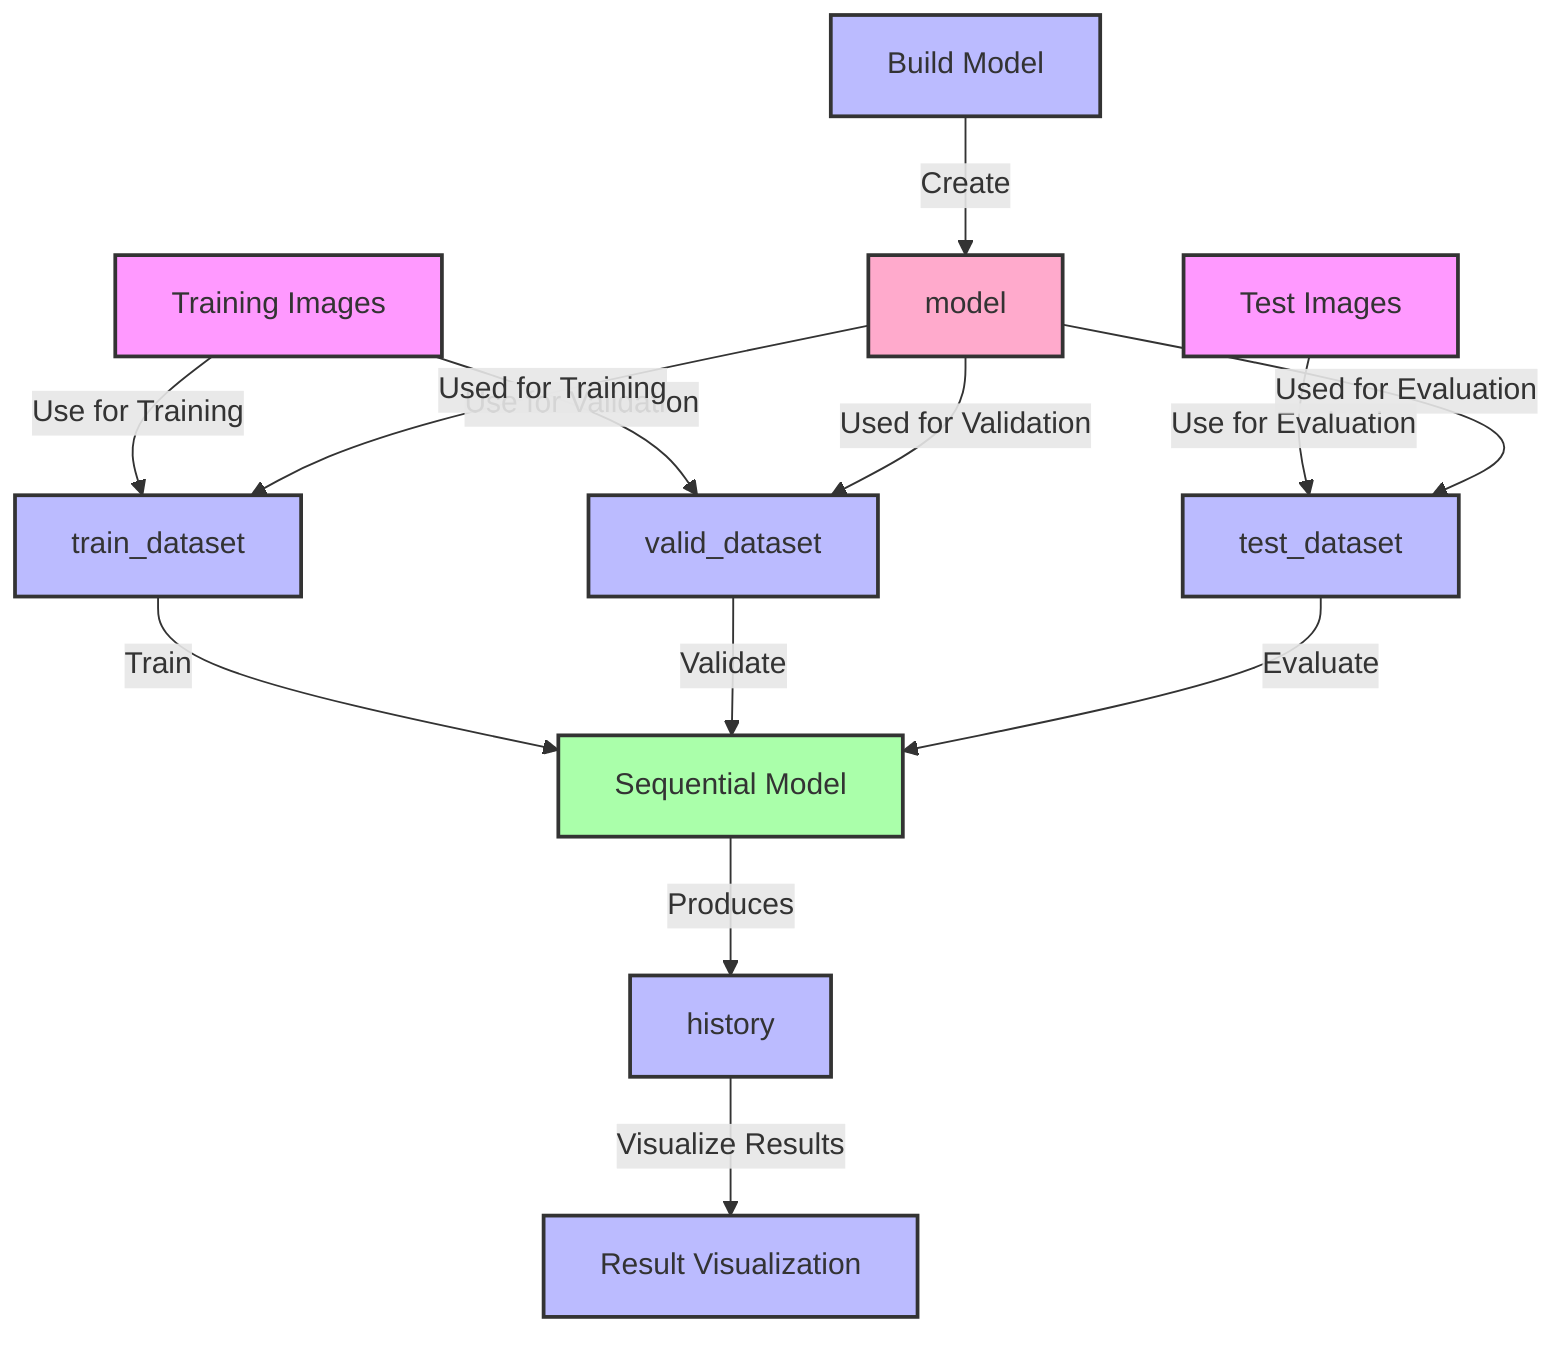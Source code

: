 flowchart TD
  %% Data Sources
  A[Training Images] -->|Use for Training| B[train_dataset]
  A -->|Use for Validation| C[valid_dataset]
  D[Test Images] -->|Use for Evaluation| E[test_dataset]

  %% Model Building Stage
  F[Build Model] -->|Create| G[model]
  G -->|Used for Training| B
  G -->|Used for Validation| C
  G -->|Used for Evaluation| E

  %% Model Training
  B -->|Train| H[Sequential Model]
  C -->|Validate| H
  H -->|Produces| I[history]

  %% Model Evaluation
  E -->|Evaluate| H

  %% Result Visualization
  I -->|Visualize Results| J[Result Visualization]

  %% Nodes description
  A:::dataset
  B:::datavar
  C:::datavar
  D:::dataset
  E:::datavar
  F:::process
  G:::component
  H:::model
  I:::datavar
  J:::process

  classDef dataset fill:#f9f,stroke:#333,stroke-width:2px;
  classDef datavar fill:#bbf,stroke:#333,stroke-width:2px;
  classDef process fill:#bbf,stroke:#333,stroke-width:2px;
  classDef model fill:#afa,stroke:#333,stroke-width:2px;
  classDef component fill:#fac,stroke:#333,stroke-width:2px;